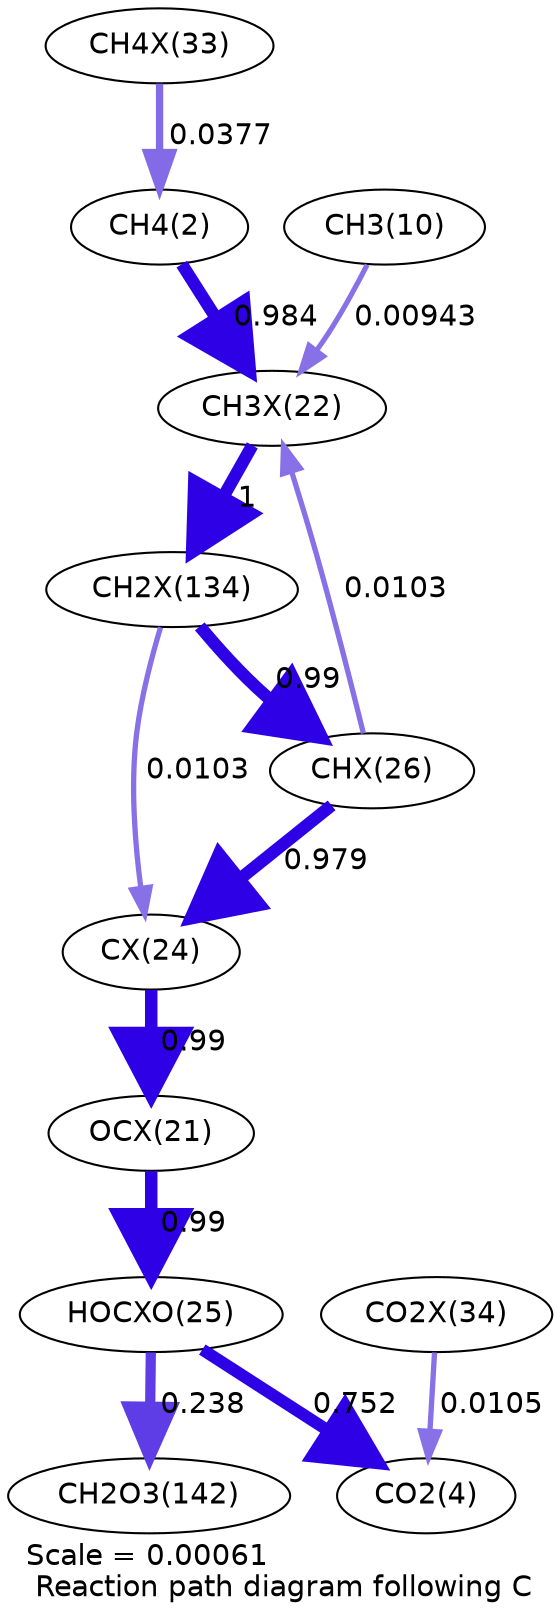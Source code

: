 digraph reaction_paths {
center=1;
s33 -> s4[fontname="Helvetica", penwidth=3.52, arrowsize=1.76, color="0.7, 0.538, 0.9"
, label=" 0.0377"];
s4 -> s27[fontname="Helvetica", penwidth=5.99, arrowsize=2.99, color="0.7, 1.48, 0.9"
, label=" 0.984"];
s12 -> s27[fontname="Helvetica", penwidth=2.48, arrowsize=1.24, color="0.7, 0.509, 0.9"
, label=" 0.00943"];
s27 -> s41[fontname="Helvetica", penwidth=6, arrowsize=3, color="0.7, 1.5, 0.9"
, label=" 1"];
s31 -> s27[fontname="Helvetica", penwidth=2.54, arrowsize=1.27, color="0.7, 0.51, 0.9"
, label=" 0.0103"];
s41 -> s31[fontname="Helvetica", penwidth=5.99, arrowsize=3, color="0.7, 1.49, 0.9"
, label=" 0.99"];
s41 -> s29[fontname="Helvetica", penwidth=2.54, arrowsize=1.27, color="0.7, 0.51, 0.9"
, label=" 0.0103"];
s31 -> s29[fontname="Helvetica", penwidth=5.98, arrowsize=2.99, color="0.7, 1.48, 0.9"
, label=" 0.979"];
s29 -> s26[fontname="Helvetica", penwidth=5.99, arrowsize=3, color="0.7, 1.49, 0.9"
, label=" 0.99"];
s26 -> s30[fontname="Helvetica", penwidth=5.99, arrowsize=3, color="0.7, 1.49, 0.9"
, label=" 0.99"];
s30 -> s6[fontname="Helvetica", penwidth=5.78, arrowsize=2.89, color="0.7, 1.25, 0.9"
, label=" 0.752"];
s34 -> s6[fontname="Helvetica", penwidth=2.56, arrowsize=1.28, color="0.7, 0.511, 0.9"
, label=" 0.0105"];
s30 -> s21[fontname="Helvetica", penwidth=4.92, arrowsize=2.46, color="0.7, 0.738, 0.9"
, label=" 0.238"];
s4 [ fontname="Helvetica", label="CH4(2)"];
s6 [ fontname="Helvetica", label="CO2(4)"];
s12 [ fontname="Helvetica", label="CH3(10)"];
s21 [ fontname="Helvetica", label="CH2O3(142)"];
s26 [ fontname="Helvetica", label="OCX(21)"];
s27 [ fontname="Helvetica", label="CH3X(22)"];
s29 [ fontname="Helvetica", label="CX(24)"];
s30 [ fontname="Helvetica", label="HOCXO(25)"];
s31 [ fontname="Helvetica", label="CHX(26)"];
s33 [ fontname="Helvetica", label="CH4X(33)"];
s34 [ fontname="Helvetica", label="CO2X(34)"];
s41 [ fontname="Helvetica", label="CH2X(134)"];
 label = "Scale = 0.00061\l Reaction path diagram following C";
 fontname = "Helvetica";
}
